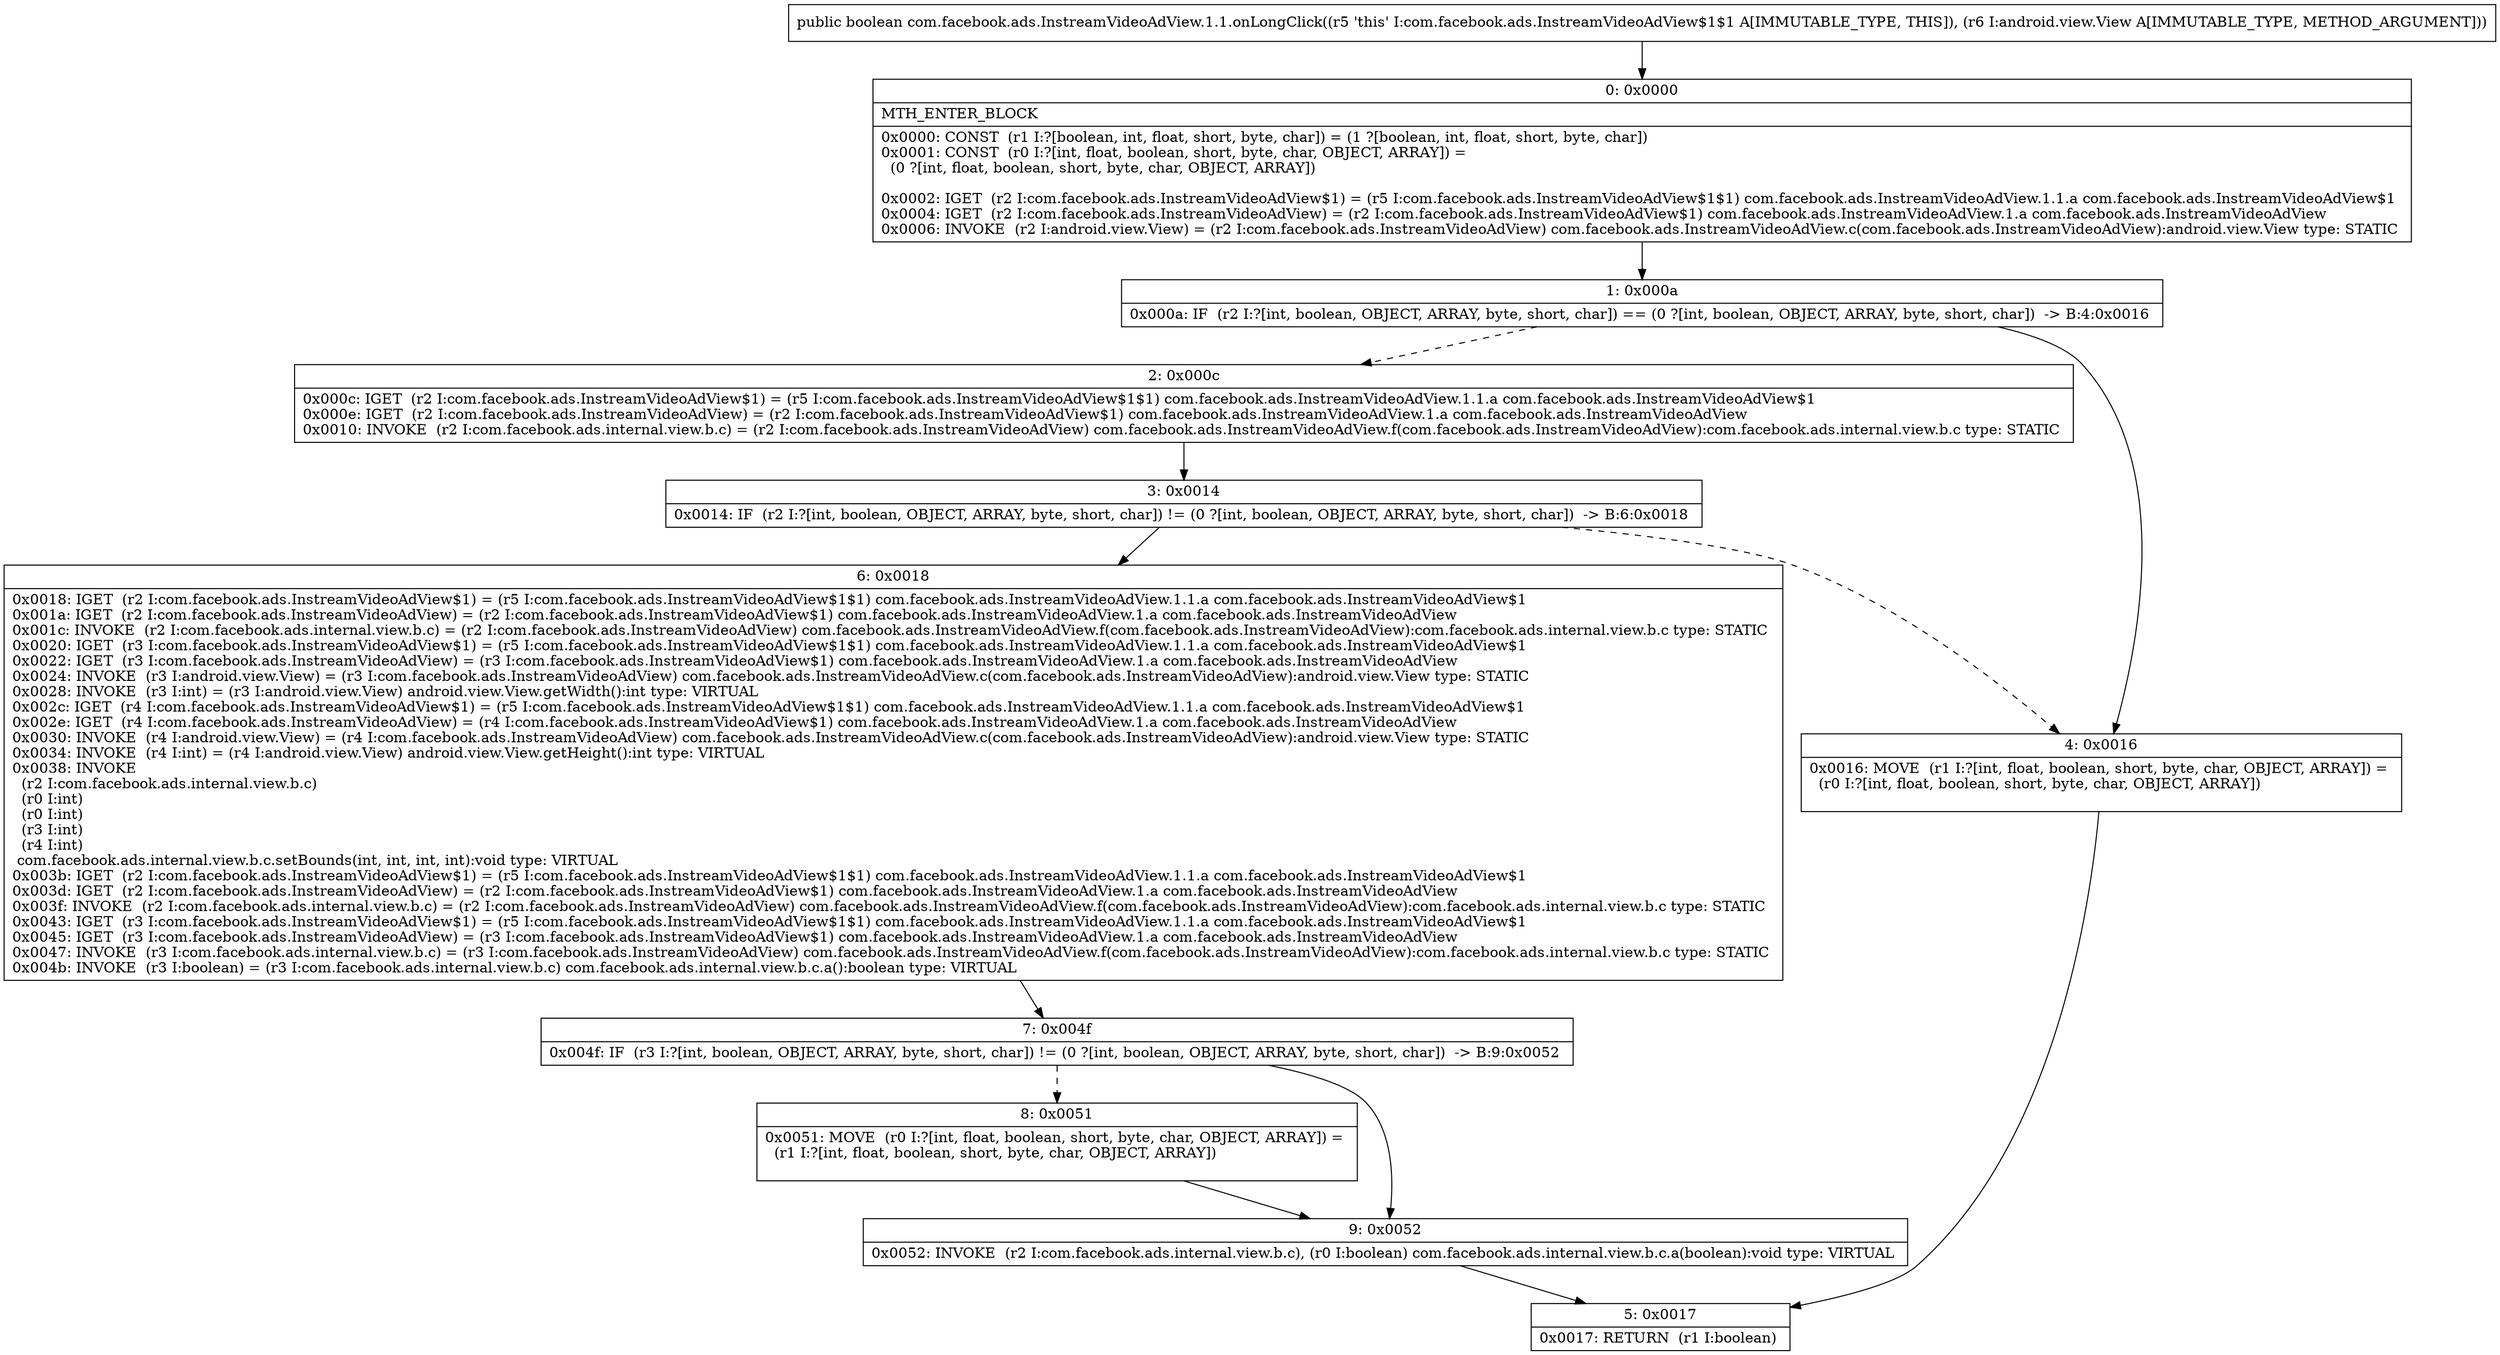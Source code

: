 digraph "CFG forcom.facebook.ads.InstreamVideoAdView.1.1.onLongClick(Landroid\/view\/View;)Z" {
Node_0 [shape=record,label="{0\:\ 0x0000|MTH_ENTER_BLOCK\l|0x0000: CONST  (r1 I:?[boolean, int, float, short, byte, char]) = (1 ?[boolean, int, float, short, byte, char]) \l0x0001: CONST  (r0 I:?[int, float, boolean, short, byte, char, OBJECT, ARRAY]) = \l  (0 ?[int, float, boolean, short, byte, char, OBJECT, ARRAY])\l \l0x0002: IGET  (r2 I:com.facebook.ads.InstreamVideoAdView$1) = (r5 I:com.facebook.ads.InstreamVideoAdView$1$1) com.facebook.ads.InstreamVideoAdView.1.1.a com.facebook.ads.InstreamVideoAdView$1 \l0x0004: IGET  (r2 I:com.facebook.ads.InstreamVideoAdView) = (r2 I:com.facebook.ads.InstreamVideoAdView$1) com.facebook.ads.InstreamVideoAdView.1.a com.facebook.ads.InstreamVideoAdView \l0x0006: INVOKE  (r2 I:android.view.View) = (r2 I:com.facebook.ads.InstreamVideoAdView) com.facebook.ads.InstreamVideoAdView.c(com.facebook.ads.InstreamVideoAdView):android.view.View type: STATIC \l}"];
Node_1 [shape=record,label="{1\:\ 0x000a|0x000a: IF  (r2 I:?[int, boolean, OBJECT, ARRAY, byte, short, char]) == (0 ?[int, boolean, OBJECT, ARRAY, byte, short, char])  \-\> B:4:0x0016 \l}"];
Node_2 [shape=record,label="{2\:\ 0x000c|0x000c: IGET  (r2 I:com.facebook.ads.InstreamVideoAdView$1) = (r5 I:com.facebook.ads.InstreamVideoAdView$1$1) com.facebook.ads.InstreamVideoAdView.1.1.a com.facebook.ads.InstreamVideoAdView$1 \l0x000e: IGET  (r2 I:com.facebook.ads.InstreamVideoAdView) = (r2 I:com.facebook.ads.InstreamVideoAdView$1) com.facebook.ads.InstreamVideoAdView.1.a com.facebook.ads.InstreamVideoAdView \l0x0010: INVOKE  (r2 I:com.facebook.ads.internal.view.b.c) = (r2 I:com.facebook.ads.InstreamVideoAdView) com.facebook.ads.InstreamVideoAdView.f(com.facebook.ads.InstreamVideoAdView):com.facebook.ads.internal.view.b.c type: STATIC \l}"];
Node_3 [shape=record,label="{3\:\ 0x0014|0x0014: IF  (r2 I:?[int, boolean, OBJECT, ARRAY, byte, short, char]) != (0 ?[int, boolean, OBJECT, ARRAY, byte, short, char])  \-\> B:6:0x0018 \l}"];
Node_4 [shape=record,label="{4\:\ 0x0016|0x0016: MOVE  (r1 I:?[int, float, boolean, short, byte, char, OBJECT, ARRAY]) = \l  (r0 I:?[int, float, boolean, short, byte, char, OBJECT, ARRAY])\l \l}"];
Node_5 [shape=record,label="{5\:\ 0x0017|0x0017: RETURN  (r1 I:boolean) \l}"];
Node_6 [shape=record,label="{6\:\ 0x0018|0x0018: IGET  (r2 I:com.facebook.ads.InstreamVideoAdView$1) = (r5 I:com.facebook.ads.InstreamVideoAdView$1$1) com.facebook.ads.InstreamVideoAdView.1.1.a com.facebook.ads.InstreamVideoAdView$1 \l0x001a: IGET  (r2 I:com.facebook.ads.InstreamVideoAdView) = (r2 I:com.facebook.ads.InstreamVideoAdView$1) com.facebook.ads.InstreamVideoAdView.1.a com.facebook.ads.InstreamVideoAdView \l0x001c: INVOKE  (r2 I:com.facebook.ads.internal.view.b.c) = (r2 I:com.facebook.ads.InstreamVideoAdView) com.facebook.ads.InstreamVideoAdView.f(com.facebook.ads.InstreamVideoAdView):com.facebook.ads.internal.view.b.c type: STATIC \l0x0020: IGET  (r3 I:com.facebook.ads.InstreamVideoAdView$1) = (r5 I:com.facebook.ads.InstreamVideoAdView$1$1) com.facebook.ads.InstreamVideoAdView.1.1.a com.facebook.ads.InstreamVideoAdView$1 \l0x0022: IGET  (r3 I:com.facebook.ads.InstreamVideoAdView) = (r3 I:com.facebook.ads.InstreamVideoAdView$1) com.facebook.ads.InstreamVideoAdView.1.a com.facebook.ads.InstreamVideoAdView \l0x0024: INVOKE  (r3 I:android.view.View) = (r3 I:com.facebook.ads.InstreamVideoAdView) com.facebook.ads.InstreamVideoAdView.c(com.facebook.ads.InstreamVideoAdView):android.view.View type: STATIC \l0x0028: INVOKE  (r3 I:int) = (r3 I:android.view.View) android.view.View.getWidth():int type: VIRTUAL \l0x002c: IGET  (r4 I:com.facebook.ads.InstreamVideoAdView$1) = (r5 I:com.facebook.ads.InstreamVideoAdView$1$1) com.facebook.ads.InstreamVideoAdView.1.1.a com.facebook.ads.InstreamVideoAdView$1 \l0x002e: IGET  (r4 I:com.facebook.ads.InstreamVideoAdView) = (r4 I:com.facebook.ads.InstreamVideoAdView$1) com.facebook.ads.InstreamVideoAdView.1.a com.facebook.ads.InstreamVideoAdView \l0x0030: INVOKE  (r4 I:android.view.View) = (r4 I:com.facebook.ads.InstreamVideoAdView) com.facebook.ads.InstreamVideoAdView.c(com.facebook.ads.InstreamVideoAdView):android.view.View type: STATIC \l0x0034: INVOKE  (r4 I:int) = (r4 I:android.view.View) android.view.View.getHeight():int type: VIRTUAL \l0x0038: INVOKE  \l  (r2 I:com.facebook.ads.internal.view.b.c)\l  (r0 I:int)\l  (r0 I:int)\l  (r3 I:int)\l  (r4 I:int)\l com.facebook.ads.internal.view.b.c.setBounds(int, int, int, int):void type: VIRTUAL \l0x003b: IGET  (r2 I:com.facebook.ads.InstreamVideoAdView$1) = (r5 I:com.facebook.ads.InstreamVideoAdView$1$1) com.facebook.ads.InstreamVideoAdView.1.1.a com.facebook.ads.InstreamVideoAdView$1 \l0x003d: IGET  (r2 I:com.facebook.ads.InstreamVideoAdView) = (r2 I:com.facebook.ads.InstreamVideoAdView$1) com.facebook.ads.InstreamVideoAdView.1.a com.facebook.ads.InstreamVideoAdView \l0x003f: INVOKE  (r2 I:com.facebook.ads.internal.view.b.c) = (r2 I:com.facebook.ads.InstreamVideoAdView) com.facebook.ads.InstreamVideoAdView.f(com.facebook.ads.InstreamVideoAdView):com.facebook.ads.internal.view.b.c type: STATIC \l0x0043: IGET  (r3 I:com.facebook.ads.InstreamVideoAdView$1) = (r5 I:com.facebook.ads.InstreamVideoAdView$1$1) com.facebook.ads.InstreamVideoAdView.1.1.a com.facebook.ads.InstreamVideoAdView$1 \l0x0045: IGET  (r3 I:com.facebook.ads.InstreamVideoAdView) = (r3 I:com.facebook.ads.InstreamVideoAdView$1) com.facebook.ads.InstreamVideoAdView.1.a com.facebook.ads.InstreamVideoAdView \l0x0047: INVOKE  (r3 I:com.facebook.ads.internal.view.b.c) = (r3 I:com.facebook.ads.InstreamVideoAdView) com.facebook.ads.InstreamVideoAdView.f(com.facebook.ads.InstreamVideoAdView):com.facebook.ads.internal.view.b.c type: STATIC \l0x004b: INVOKE  (r3 I:boolean) = (r3 I:com.facebook.ads.internal.view.b.c) com.facebook.ads.internal.view.b.c.a():boolean type: VIRTUAL \l}"];
Node_7 [shape=record,label="{7\:\ 0x004f|0x004f: IF  (r3 I:?[int, boolean, OBJECT, ARRAY, byte, short, char]) != (0 ?[int, boolean, OBJECT, ARRAY, byte, short, char])  \-\> B:9:0x0052 \l}"];
Node_8 [shape=record,label="{8\:\ 0x0051|0x0051: MOVE  (r0 I:?[int, float, boolean, short, byte, char, OBJECT, ARRAY]) = \l  (r1 I:?[int, float, boolean, short, byte, char, OBJECT, ARRAY])\l \l}"];
Node_9 [shape=record,label="{9\:\ 0x0052|0x0052: INVOKE  (r2 I:com.facebook.ads.internal.view.b.c), (r0 I:boolean) com.facebook.ads.internal.view.b.c.a(boolean):void type: VIRTUAL \l}"];
MethodNode[shape=record,label="{public boolean com.facebook.ads.InstreamVideoAdView.1.1.onLongClick((r5 'this' I:com.facebook.ads.InstreamVideoAdView$1$1 A[IMMUTABLE_TYPE, THIS]), (r6 I:android.view.View A[IMMUTABLE_TYPE, METHOD_ARGUMENT])) }"];
MethodNode -> Node_0;
Node_0 -> Node_1;
Node_1 -> Node_2[style=dashed];
Node_1 -> Node_4;
Node_2 -> Node_3;
Node_3 -> Node_4[style=dashed];
Node_3 -> Node_6;
Node_4 -> Node_5;
Node_6 -> Node_7;
Node_7 -> Node_8[style=dashed];
Node_7 -> Node_9;
Node_8 -> Node_9;
Node_9 -> Node_5;
}

